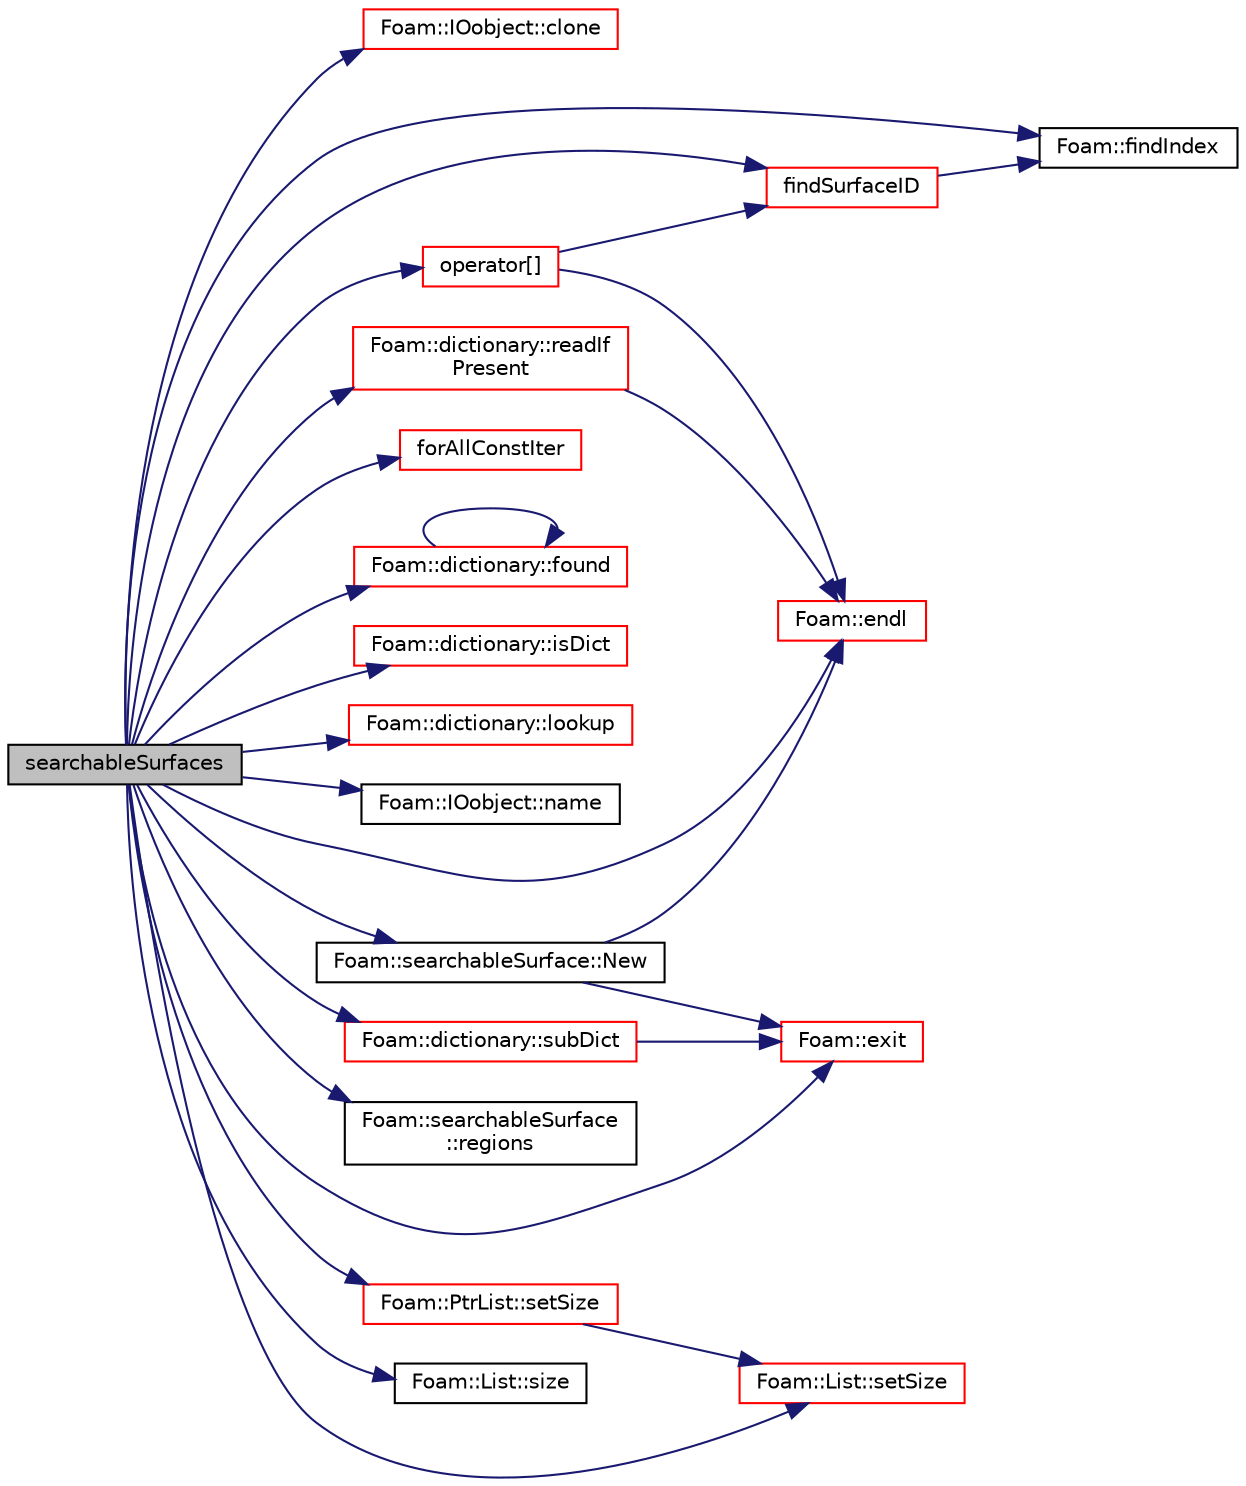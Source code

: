 digraph "searchableSurfaces"
{
  bgcolor="transparent";
  edge [fontname="Helvetica",fontsize="10",labelfontname="Helvetica",labelfontsize="10"];
  node [fontname="Helvetica",fontsize="10",shape=record];
  rankdir="LR";
  Node1 [label="searchableSurfaces",height=0.2,width=0.4,color="black", fillcolor="grey75", style="filled", fontcolor="black"];
  Node1 -> Node2 [color="midnightblue",fontsize="10",style="solid",fontname="Helvetica"];
  Node2 [label="Foam::IOobject::clone",height=0.2,width=0.4,color="red",URL="$a01196.html#a4709e9cad52d9b499879bbcb101b6453",tooltip="Clone. "];
  Node1 -> Node3 [color="midnightblue",fontsize="10",style="solid",fontname="Helvetica"];
  Node3 [label="Foam::endl",height=0.2,width=0.4,color="red",URL="$a10958.html#a2db8fe02a0d3909e9351bb4275b23ce4",tooltip="Add newline and flush stream. "];
  Node1 -> Node4 [color="midnightblue",fontsize="10",style="solid",fontname="Helvetica"];
  Node4 [label="Foam::exit",height=0.2,width=0.4,color="red",URL="$a10958.html#a06ca7250d8e89caf05243ec094843642"];
  Node1 -> Node5 [color="midnightblue",fontsize="10",style="solid",fontname="Helvetica"];
  Node5 [label="Foam::findIndex",height=0.2,width=0.4,color="black",URL="$a10958.html#ac16695f83f370df159eed19f92d095fb",tooltip="Find first occurence of given element and return index,. "];
  Node1 -> Node6 [color="midnightblue",fontsize="10",style="solid",fontname="Helvetica"];
  Node6 [label="findSurfaceID",height=0.2,width=0.4,color="red",URL="$a02321.html#ae371137761d9cbe92c383239ce7a5b8e",tooltip="Find index of surface. Return -1 if not found. "];
  Node6 -> Node5 [color="midnightblue",fontsize="10",style="solid",fontname="Helvetica"];
  Node1 -> Node7 [color="midnightblue",fontsize="10",style="solid",fontname="Helvetica"];
  Node7 [label="forAllConstIter",height=0.2,width=0.4,color="red",URL="$a03054.html#ae21e2836509b0fa7f7cedf6493b11b09"];
  Node1 -> Node8 [color="midnightblue",fontsize="10",style="solid",fontname="Helvetica"];
  Node8 [label="Foam::dictionary::found",height=0.2,width=0.4,color="red",URL="$a00531.html#ae9d6521e0e8d3956f9b49ddeb44877b8",tooltip="Search dictionary for given keyword. "];
  Node8 -> Node8 [color="midnightblue",fontsize="10",style="solid",fontname="Helvetica"];
  Node1 -> Node9 [color="midnightblue",fontsize="10",style="solid",fontname="Helvetica"];
  Node9 [label="Foam::dictionary::isDict",height=0.2,width=0.4,color="red",URL="$a00531.html#a250b9309969f471cc2dd418b9076b2fb",tooltip="Check if entry is a sub-dictionary. "];
  Node1 -> Node10 [color="midnightblue",fontsize="10",style="solid",fontname="Helvetica"];
  Node10 [label="Foam::dictionary::lookup",height=0.2,width=0.4,color="red",URL="$a00531.html#a8baab402d653d6e789f67c57e23a5b59",tooltip="Find and return an entry data stream. "];
  Node1 -> Node11 [color="midnightblue",fontsize="10",style="solid",fontname="Helvetica"];
  Node11 [label="Foam::IOobject::name",height=0.2,width=0.4,color="black",URL="$a01196.html#a75b72488d2e82151b025744974919d5d",tooltip="Return name. "];
  Node1 -> Node12 [color="midnightblue",fontsize="10",style="solid",fontname="Helvetica"];
  Node12 [label="Foam::searchableSurface::New",height=0.2,width=0.4,color="black",URL="$a02317.html#a9dee63d319c83c226c226575d5f61084",tooltip="Return a reference to the selected searchableSurface. "];
  Node12 -> Node3 [color="midnightblue",fontsize="10",style="solid",fontname="Helvetica"];
  Node12 -> Node4 [color="midnightblue",fontsize="10",style="solid",fontname="Helvetica"];
  Node1 -> Node13 [color="midnightblue",fontsize="10",style="solid",fontname="Helvetica"];
  Node13 [label="operator[]",height=0.2,width=0.4,color="red",URL="$a02321.html#aa637f2e4b22739e4f4d363fadf20d8d2",tooltip="Return const reference to searchableSurface by name. "];
  Node13 -> Node6 [color="midnightblue",fontsize="10",style="solid",fontname="Helvetica"];
  Node13 -> Node3 [color="midnightblue",fontsize="10",style="solid",fontname="Helvetica"];
  Node1 -> Node14 [color="midnightblue",fontsize="10",style="solid",fontname="Helvetica"];
  Node14 [label="Foam::dictionary::readIf\lPresent",height=0.2,width=0.4,color="red",URL="$a00531.html#ac3502a72e9d1a84f63c4919b78595cd4",tooltip="Find an entry if present, and assign to T. "];
  Node14 -> Node3 [color="midnightblue",fontsize="10",style="solid",fontname="Helvetica"];
  Node1 -> Node15 [color="midnightblue",fontsize="10",style="solid",fontname="Helvetica"];
  Node15 [label="Foam::searchableSurface\l::regions",height=0.2,width=0.4,color="black",URL="$a02317.html#ad2846985e42c09653a025a2a0fb1928e",tooltip="Names of regions. "];
  Node1 -> Node16 [color="midnightblue",fontsize="10",style="solid",fontname="Helvetica"];
  Node16 [label="Foam::List::setSize",height=0.2,width=0.4,color="red",URL="$a01387.html#aedb985ffeaf1bdbfeccc2a8730405703",tooltip="Reset size of List. "];
  Node1 -> Node17 [color="midnightblue",fontsize="10",style="solid",fontname="Helvetica"];
  Node17 [label="Foam::PtrList::setSize",height=0.2,width=0.4,color="red",URL="$a02065.html#aedb985ffeaf1bdbfeccc2a8730405703",tooltip="Reset size of PtrList. If extending the PtrList, new entries are. "];
  Node17 -> Node16 [color="midnightblue",fontsize="10",style="solid",fontname="Helvetica"];
  Node1 -> Node18 [color="midnightblue",fontsize="10",style="solid",fontname="Helvetica"];
  Node18 [label="Foam::List::size",height=0.2,width=0.4,color="black",URL="$a01387.html#a8a5f6fa29bd4b500caf186f60245b384",tooltip="Override size to be inconsistent with allocated storage. "];
  Node1 -> Node19 [color="midnightblue",fontsize="10",style="solid",fontname="Helvetica"];
  Node19 [label="Foam::dictionary::subDict",height=0.2,width=0.4,color="red",URL="$a00531.html#a42a549aa3e2c88399585b6462f6dbeb3",tooltip="Find and return a sub-dictionary. "];
  Node19 -> Node4 [color="midnightblue",fontsize="10",style="solid",fontname="Helvetica"];
}

